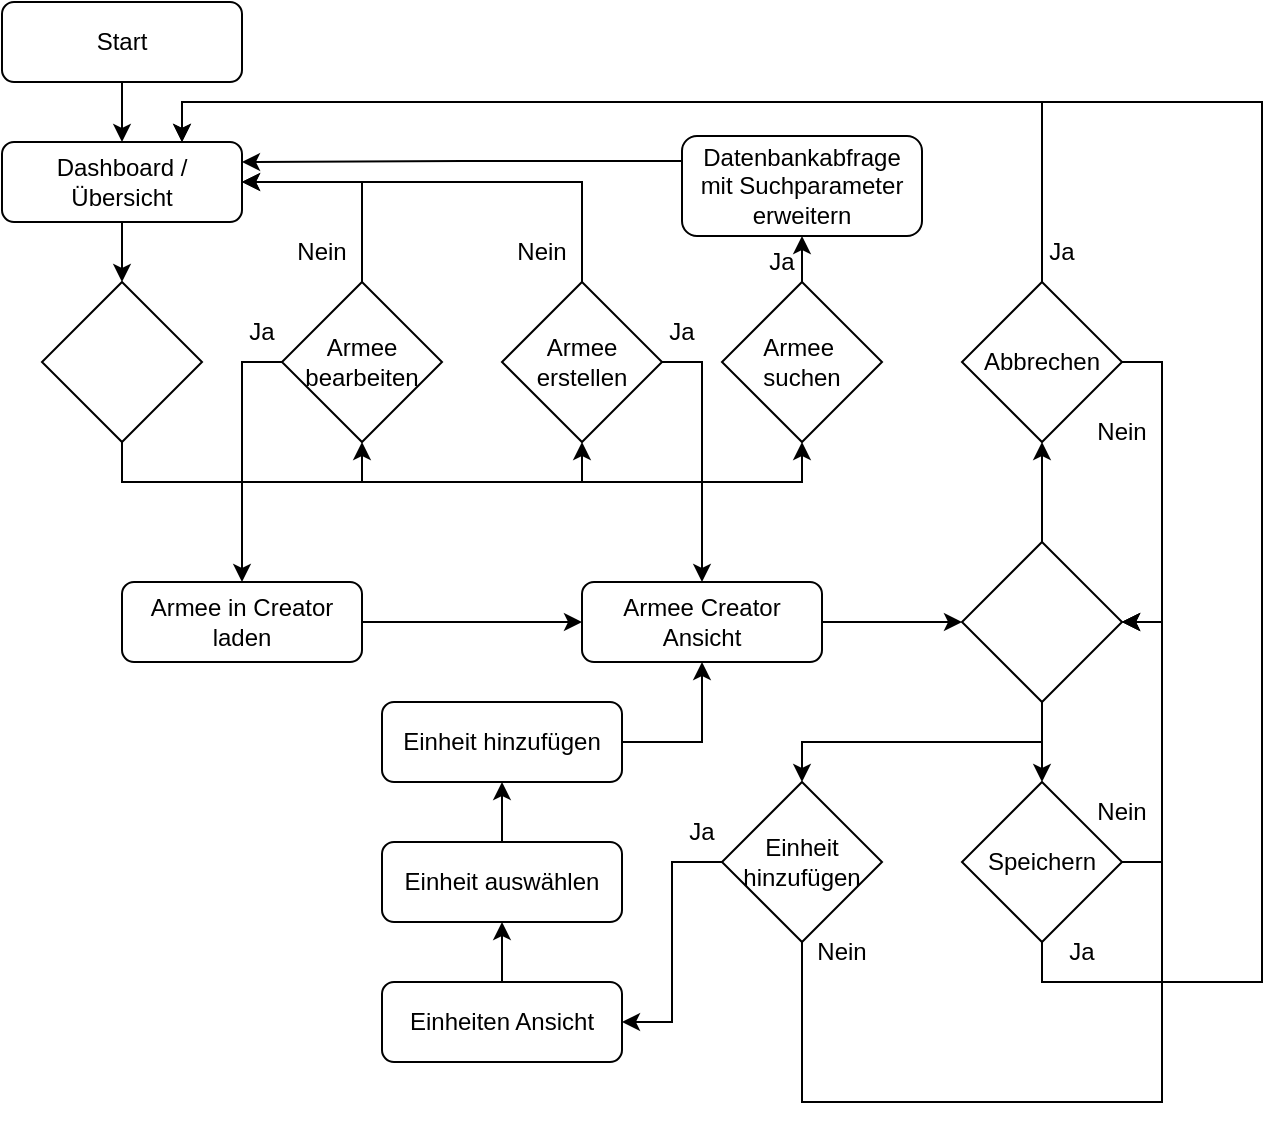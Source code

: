 <mxfile version="22.0.4" type="device">
  <diagram id="C5RBs43oDa-KdzZeNtuy" name="Page-1">
    <mxGraphModel dx="989" dy="527" grid="1" gridSize="10" guides="1" tooltips="1" connect="1" arrows="1" fold="1" page="1" pageScale="1" pageWidth="827" pageHeight="1169" math="0" shadow="0">
      <root>
        <mxCell id="WIyWlLk6GJQsqaUBKTNV-0" />
        <mxCell id="WIyWlLk6GJQsqaUBKTNV-1" parent="WIyWlLk6GJQsqaUBKTNV-0" />
        <mxCell id="8wObXkx3-vW0UOG89S4S-2" style="edgeStyle=orthogonalEdgeStyle;rounded=0;orthogonalLoop=1;jettySize=auto;html=1;exitX=0.5;exitY=1;exitDx=0;exitDy=0;entryX=0.5;entryY=0;entryDx=0;entryDy=0;" edge="1" parent="WIyWlLk6GJQsqaUBKTNV-1" source="WIyWlLk6GJQsqaUBKTNV-3" target="8wObXkx3-vW0UOG89S4S-1">
          <mxGeometry relative="1" as="geometry" />
        </mxCell>
        <mxCell id="WIyWlLk6GJQsqaUBKTNV-3" value="Start" style="rounded=1;whiteSpace=wrap;html=1;fontSize=12;glass=0;strokeWidth=1;shadow=0;" parent="WIyWlLk6GJQsqaUBKTNV-1" vertex="1">
          <mxGeometry x="40" y="40" width="120" height="40" as="geometry" />
        </mxCell>
        <mxCell id="8wObXkx3-vW0UOG89S4S-5" style="edgeStyle=orthogonalEdgeStyle;rounded=0;orthogonalLoop=1;jettySize=auto;html=1;exitX=0.5;exitY=1;exitDx=0;exitDy=0;" edge="1" parent="WIyWlLk6GJQsqaUBKTNV-1" source="8wObXkx3-vW0UOG89S4S-1" target="8wObXkx3-vW0UOG89S4S-4">
          <mxGeometry relative="1" as="geometry" />
        </mxCell>
        <mxCell id="8wObXkx3-vW0UOG89S4S-1" value="Dashboard / Übersicht" style="rounded=1;whiteSpace=wrap;html=1;fontSize=12;glass=0;strokeWidth=1;shadow=0;" vertex="1" parent="WIyWlLk6GJQsqaUBKTNV-1">
          <mxGeometry x="40" y="110" width="120" height="40" as="geometry" />
        </mxCell>
        <mxCell id="8wObXkx3-vW0UOG89S4S-21" style="edgeStyle=orthogonalEdgeStyle;rounded=0;orthogonalLoop=1;jettySize=auto;html=1;exitX=0.5;exitY=1;exitDx=0;exitDy=0;entryX=0.5;entryY=1;entryDx=0;entryDy=0;" edge="1" parent="WIyWlLk6GJQsqaUBKTNV-1" source="8wObXkx3-vW0UOG89S4S-4" target="8wObXkx3-vW0UOG89S4S-8">
          <mxGeometry relative="1" as="geometry" />
        </mxCell>
        <mxCell id="8wObXkx3-vW0UOG89S4S-22" style="edgeStyle=orthogonalEdgeStyle;rounded=0;orthogonalLoop=1;jettySize=auto;html=1;exitX=0.5;exitY=1;exitDx=0;exitDy=0;entryX=0.5;entryY=1;entryDx=0;entryDy=0;" edge="1" parent="WIyWlLk6GJQsqaUBKTNV-1" source="8wObXkx3-vW0UOG89S4S-4" target="8wObXkx3-vW0UOG89S4S-14">
          <mxGeometry relative="1" as="geometry" />
        </mxCell>
        <mxCell id="8wObXkx3-vW0UOG89S4S-26" style="edgeStyle=orthogonalEdgeStyle;rounded=0;orthogonalLoop=1;jettySize=auto;html=1;exitX=0.5;exitY=1;exitDx=0;exitDy=0;entryX=0.5;entryY=1;entryDx=0;entryDy=0;" edge="1" parent="WIyWlLk6GJQsqaUBKTNV-1" source="8wObXkx3-vW0UOG89S4S-4" target="8wObXkx3-vW0UOG89S4S-25">
          <mxGeometry relative="1" as="geometry" />
        </mxCell>
        <mxCell id="8wObXkx3-vW0UOG89S4S-4" value="" style="rhombus;whiteSpace=wrap;html=1;" vertex="1" parent="WIyWlLk6GJQsqaUBKTNV-1">
          <mxGeometry x="60" y="180" width="80" height="80" as="geometry" />
        </mxCell>
        <mxCell id="8wObXkx3-vW0UOG89S4S-13" style="edgeStyle=orthogonalEdgeStyle;rounded=0;orthogonalLoop=1;jettySize=auto;html=1;exitX=0.5;exitY=0;exitDx=0;exitDy=0;entryX=1;entryY=0.5;entryDx=0;entryDy=0;" edge="1" parent="WIyWlLk6GJQsqaUBKTNV-1" source="8wObXkx3-vW0UOG89S4S-8" target="8wObXkx3-vW0UOG89S4S-1">
          <mxGeometry relative="1" as="geometry" />
        </mxCell>
        <mxCell id="8wObXkx3-vW0UOG89S4S-42" style="edgeStyle=orthogonalEdgeStyle;rounded=0;orthogonalLoop=1;jettySize=auto;html=1;exitX=0;exitY=0.5;exitDx=0;exitDy=0;entryX=0.5;entryY=0;entryDx=0;entryDy=0;" edge="1" parent="WIyWlLk6GJQsqaUBKTNV-1" source="8wObXkx3-vW0UOG89S4S-8" target="8wObXkx3-vW0UOG89S4S-39">
          <mxGeometry relative="1" as="geometry" />
        </mxCell>
        <mxCell id="8wObXkx3-vW0UOG89S4S-8" value="Armee bearbeiten" style="rhombus;whiteSpace=wrap;html=1;" vertex="1" parent="WIyWlLk6GJQsqaUBKTNV-1">
          <mxGeometry x="180" y="180" width="80" height="80" as="geometry" />
        </mxCell>
        <mxCell id="8wObXkx3-vW0UOG89S4S-12" value="Nein" style="text;html=1;strokeColor=none;fillColor=none;align=center;verticalAlign=middle;whiteSpace=wrap;rounded=0;" vertex="1" parent="WIyWlLk6GJQsqaUBKTNV-1">
          <mxGeometry x="170" y="150" width="60" height="30" as="geometry" />
        </mxCell>
        <mxCell id="8wObXkx3-vW0UOG89S4S-23" style="edgeStyle=orthogonalEdgeStyle;rounded=0;orthogonalLoop=1;jettySize=auto;html=1;exitX=0.5;exitY=0;exitDx=0;exitDy=0;entryX=1;entryY=0.5;entryDx=0;entryDy=0;" edge="1" parent="WIyWlLk6GJQsqaUBKTNV-1" source="8wObXkx3-vW0UOG89S4S-14" target="8wObXkx3-vW0UOG89S4S-1">
          <mxGeometry relative="1" as="geometry" />
        </mxCell>
        <mxCell id="8wObXkx3-vW0UOG89S4S-44" style="edgeStyle=orthogonalEdgeStyle;rounded=0;orthogonalLoop=1;jettySize=auto;html=1;exitX=1;exitY=0.5;exitDx=0;exitDy=0;entryX=0.5;entryY=0;entryDx=0;entryDy=0;" edge="1" parent="WIyWlLk6GJQsqaUBKTNV-1" source="8wObXkx3-vW0UOG89S4S-14" target="8wObXkx3-vW0UOG89S4S-43">
          <mxGeometry relative="1" as="geometry" />
        </mxCell>
        <mxCell id="8wObXkx3-vW0UOG89S4S-14" value="Armee erstellen" style="rhombus;whiteSpace=wrap;html=1;" vertex="1" parent="WIyWlLk6GJQsqaUBKTNV-1">
          <mxGeometry x="290" y="180" width="80" height="80" as="geometry" />
        </mxCell>
        <mxCell id="8wObXkx3-vW0UOG89S4S-24" value="Nein" style="text;html=1;strokeColor=none;fillColor=none;align=center;verticalAlign=middle;whiteSpace=wrap;rounded=0;" vertex="1" parent="WIyWlLk6GJQsqaUBKTNV-1">
          <mxGeometry x="280" y="150" width="60" height="30" as="geometry" />
        </mxCell>
        <mxCell id="8wObXkx3-vW0UOG89S4S-33" style="edgeStyle=orthogonalEdgeStyle;rounded=0;orthogonalLoop=1;jettySize=auto;html=1;exitX=0.5;exitY=0;exitDx=0;exitDy=0;entryX=0.5;entryY=1;entryDx=0;entryDy=0;" edge="1" parent="WIyWlLk6GJQsqaUBKTNV-1" source="8wObXkx3-vW0UOG89S4S-25" target="8wObXkx3-vW0UOG89S4S-31">
          <mxGeometry relative="1" as="geometry" />
        </mxCell>
        <mxCell id="8wObXkx3-vW0UOG89S4S-25" value="Armee&amp;nbsp; suchen" style="rhombus;whiteSpace=wrap;html=1;" vertex="1" parent="WIyWlLk6GJQsqaUBKTNV-1">
          <mxGeometry x="400" y="180" width="80" height="80" as="geometry" />
        </mxCell>
        <mxCell id="8wObXkx3-vW0UOG89S4S-28" value="Ja" style="text;html=1;strokeColor=none;fillColor=none;align=center;verticalAlign=middle;whiteSpace=wrap;rounded=0;" vertex="1" parent="WIyWlLk6GJQsqaUBKTNV-1">
          <mxGeometry x="400" y="155" width="60" height="30" as="geometry" />
        </mxCell>
        <mxCell id="8wObXkx3-vW0UOG89S4S-36" style="edgeStyle=orthogonalEdgeStyle;rounded=0;orthogonalLoop=1;jettySize=auto;html=1;exitX=0;exitY=0.25;exitDx=0;exitDy=0;entryX=1;entryY=0.25;entryDx=0;entryDy=0;" edge="1" parent="WIyWlLk6GJQsqaUBKTNV-1" source="8wObXkx3-vW0UOG89S4S-31" target="8wObXkx3-vW0UOG89S4S-1">
          <mxGeometry relative="1" as="geometry" />
        </mxCell>
        <mxCell id="8wObXkx3-vW0UOG89S4S-31" value="Datenbankabfrage mit Suchparameter erweitern" style="rounded=1;whiteSpace=wrap;html=1;fontSize=12;glass=0;strokeWidth=1;shadow=0;" vertex="1" parent="WIyWlLk6GJQsqaUBKTNV-1">
          <mxGeometry x="380" y="107" width="120" height="50" as="geometry" />
        </mxCell>
        <mxCell id="8wObXkx3-vW0UOG89S4S-46" style="edgeStyle=orthogonalEdgeStyle;rounded=0;orthogonalLoop=1;jettySize=auto;html=1;exitX=1;exitY=0.5;exitDx=0;exitDy=0;entryX=0;entryY=0.5;entryDx=0;entryDy=0;" edge="1" parent="WIyWlLk6GJQsqaUBKTNV-1" source="8wObXkx3-vW0UOG89S4S-39" target="8wObXkx3-vW0UOG89S4S-43">
          <mxGeometry relative="1" as="geometry" />
        </mxCell>
        <mxCell id="8wObXkx3-vW0UOG89S4S-39" value="Armee in Creator laden" style="rounded=1;whiteSpace=wrap;html=1;fontSize=12;glass=0;strokeWidth=1;shadow=0;" vertex="1" parent="WIyWlLk6GJQsqaUBKTNV-1">
          <mxGeometry x="100" y="330" width="120" height="40" as="geometry" />
        </mxCell>
        <mxCell id="8wObXkx3-vW0UOG89S4S-41" value="Ja" style="text;html=1;strokeColor=none;fillColor=none;align=center;verticalAlign=middle;whiteSpace=wrap;rounded=0;" vertex="1" parent="WIyWlLk6GJQsqaUBKTNV-1">
          <mxGeometry x="140" y="190" width="60" height="30" as="geometry" />
        </mxCell>
        <mxCell id="8wObXkx3-vW0UOG89S4S-53" style="edgeStyle=orthogonalEdgeStyle;rounded=0;orthogonalLoop=1;jettySize=auto;html=1;exitX=1;exitY=0.5;exitDx=0;exitDy=0;entryX=0;entryY=0.5;entryDx=0;entryDy=0;" edge="1" parent="WIyWlLk6GJQsqaUBKTNV-1" source="8wObXkx3-vW0UOG89S4S-43" target="8wObXkx3-vW0UOG89S4S-51">
          <mxGeometry relative="1" as="geometry" />
        </mxCell>
        <mxCell id="8wObXkx3-vW0UOG89S4S-43" value="Armee Creator Ansicht" style="rounded=1;whiteSpace=wrap;html=1;fontSize=12;glass=0;strokeWidth=1;shadow=0;" vertex="1" parent="WIyWlLk6GJQsqaUBKTNV-1">
          <mxGeometry x="330" y="330" width="120" height="40" as="geometry" />
        </mxCell>
        <mxCell id="8wObXkx3-vW0UOG89S4S-45" value="Ja" style="text;html=1;strokeColor=none;fillColor=none;align=center;verticalAlign=middle;whiteSpace=wrap;rounded=0;" vertex="1" parent="WIyWlLk6GJQsqaUBKTNV-1">
          <mxGeometry x="350" y="190" width="60" height="30" as="geometry" />
        </mxCell>
        <mxCell id="8wObXkx3-vW0UOG89S4S-56" style="edgeStyle=orthogonalEdgeStyle;rounded=0;orthogonalLoop=1;jettySize=auto;html=1;exitX=0.5;exitY=1;exitDx=0;exitDy=0;entryX=0.5;entryY=0;entryDx=0;entryDy=0;" edge="1" parent="WIyWlLk6GJQsqaUBKTNV-1" source="8wObXkx3-vW0UOG89S4S-51" target="8wObXkx3-vW0UOG89S4S-55">
          <mxGeometry relative="1" as="geometry" />
        </mxCell>
        <mxCell id="8wObXkx3-vW0UOG89S4S-63" style="edgeStyle=orthogonalEdgeStyle;rounded=0;orthogonalLoop=1;jettySize=auto;html=1;exitX=0.5;exitY=1;exitDx=0;exitDy=0;entryX=0.5;entryY=0;entryDx=0;entryDy=0;" edge="1" parent="WIyWlLk6GJQsqaUBKTNV-1" source="8wObXkx3-vW0UOG89S4S-51" target="8wObXkx3-vW0UOG89S4S-62">
          <mxGeometry relative="1" as="geometry" />
        </mxCell>
        <mxCell id="8wObXkx3-vW0UOG89S4S-67" style="edgeStyle=orthogonalEdgeStyle;rounded=0;orthogonalLoop=1;jettySize=auto;html=1;exitX=0.5;exitY=0;exitDx=0;exitDy=0;entryX=0.5;entryY=1;entryDx=0;entryDy=0;" edge="1" parent="WIyWlLk6GJQsqaUBKTNV-1" source="8wObXkx3-vW0UOG89S4S-51" target="8wObXkx3-vW0UOG89S4S-66">
          <mxGeometry relative="1" as="geometry" />
        </mxCell>
        <mxCell id="8wObXkx3-vW0UOG89S4S-51" value="" style="rhombus;whiteSpace=wrap;html=1;" vertex="1" parent="WIyWlLk6GJQsqaUBKTNV-1">
          <mxGeometry x="520" y="310" width="80" height="80" as="geometry" />
        </mxCell>
        <mxCell id="8wObXkx3-vW0UOG89S4S-57" style="edgeStyle=orthogonalEdgeStyle;rounded=0;orthogonalLoop=1;jettySize=auto;html=1;exitX=1;exitY=0.5;exitDx=0;exitDy=0;entryX=1;entryY=0.5;entryDx=0;entryDy=0;" edge="1" parent="WIyWlLk6GJQsqaUBKTNV-1" source="8wObXkx3-vW0UOG89S4S-55" target="8wObXkx3-vW0UOG89S4S-51">
          <mxGeometry relative="1" as="geometry" />
        </mxCell>
        <mxCell id="8wObXkx3-vW0UOG89S4S-61" style="edgeStyle=orthogonalEdgeStyle;rounded=0;orthogonalLoop=1;jettySize=auto;html=1;exitX=0.5;exitY=1;exitDx=0;exitDy=0;entryX=0.75;entryY=0;entryDx=0;entryDy=0;" edge="1" parent="WIyWlLk6GJQsqaUBKTNV-1" source="8wObXkx3-vW0UOG89S4S-55" target="8wObXkx3-vW0UOG89S4S-1">
          <mxGeometry relative="1" as="geometry">
            <Array as="points">
              <mxPoint x="560" y="530" />
              <mxPoint x="670" y="530" />
              <mxPoint x="670" y="90" />
              <mxPoint x="130" y="90" />
            </Array>
          </mxGeometry>
        </mxCell>
        <mxCell id="8wObXkx3-vW0UOG89S4S-55" value="Speichern" style="rhombus;whiteSpace=wrap;html=1;" vertex="1" parent="WIyWlLk6GJQsqaUBKTNV-1">
          <mxGeometry x="520" y="430" width="80" height="80" as="geometry" />
        </mxCell>
        <mxCell id="8wObXkx3-vW0UOG89S4S-58" value="Nein" style="text;html=1;strokeColor=none;fillColor=none;align=center;verticalAlign=middle;whiteSpace=wrap;rounded=0;" vertex="1" parent="WIyWlLk6GJQsqaUBKTNV-1">
          <mxGeometry x="570" y="430" width="60" height="30" as="geometry" />
        </mxCell>
        <mxCell id="8wObXkx3-vW0UOG89S4S-60" value="Ja" style="text;html=1;strokeColor=none;fillColor=none;align=center;verticalAlign=middle;whiteSpace=wrap;rounded=0;" vertex="1" parent="WIyWlLk6GJQsqaUBKTNV-1">
          <mxGeometry x="550" y="500" width="60" height="30" as="geometry" />
        </mxCell>
        <mxCell id="8wObXkx3-vW0UOG89S4S-73" style="edgeStyle=orthogonalEdgeStyle;rounded=0;orthogonalLoop=1;jettySize=auto;html=1;exitX=0;exitY=0.5;exitDx=0;exitDy=0;entryX=1;entryY=0.5;entryDx=0;entryDy=0;" edge="1" parent="WIyWlLk6GJQsqaUBKTNV-1" source="8wObXkx3-vW0UOG89S4S-62" target="8wObXkx3-vW0UOG89S4S-65">
          <mxGeometry relative="1" as="geometry" />
        </mxCell>
        <mxCell id="8wObXkx3-vW0UOG89S4S-75" style="edgeStyle=orthogonalEdgeStyle;rounded=0;orthogonalLoop=1;jettySize=auto;html=1;exitX=0.5;exitY=1;exitDx=0;exitDy=0;entryX=1;entryY=0.5;entryDx=0;entryDy=0;" edge="1" parent="WIyWlLk6GJQsqaUBKTNV-1" source="8wObXkx3-vW0UOG89S4S-62" target="8wObXkx3-vW0UOG89S4S-51">
          <mxGeometry relative="1" as="geometry">
            <Array as="points">
              <mxPoint x="440" y="590" />
              <mxPoint x="620" y="590" />
              <mxPoint x="620" y="350" />
            </Array>
          </mxGeometry>
        </mxCell>
        <mxCell id="8wObXkx3-vW0UOG89S4S-62" value="Einheit hinzufügen" style="rhombus;whiteSpace=wrap;html=1;" vertex="1" parent="WIyWlLk6GJQsqaUBKTNV-1">
          <mxGeometry x="400" y="430" width="80" height="80" as="geometry" />
        </mxCell>
        <mxCell id="8wObXkx3-vW0UOG89S4S-84" style="edgeStyle=orthogonalEdgeStyle;rounded=0;orthogonalLoop=1;jettySize=auto;html=1;exitX=0.5;exitY=0;exitDx=0;exitDy=0;entryX=0.5;entryY=1;entryDx=0;entryDy=0;" edge="1" parent="WIyWlLk6GJQsqaUBKTNV-1" source="8wObXkx3-vW0UOG89S4S-65" target="8wObXkx3-vW0UOG89S4S-83">
          <mxGeometry relative="1" as="geometry" />
        </mxCell>
        <mxCell id="8wObXkx3-vW0UOG89S4S-65" value="Einheiten Ansicht" style="rounded=1;whiteSpace=wrap;html=1;fontSize=12;glass=0;strokeWidth=1;shadow=0;" vertex="1" parent="WIyWlLk6GJQsqaUBKTNV-1">
          <mxGeometry x="230" y="530" width="120" height="40" as="geometry" />
        </mxCell>
        <mxCell id="8wObXkx3-vW0UOG89S4S-68" style="edgeStyle=orthogonalEdgeStyle;rounded=0;orthogonalLoop=1;jettySize=auto;html=1;exitX=1;exitY=0.5;exitDx=0;exitDy=0;entryX=1;entryY=0.5;entryDx=0;entryDy=0;" edge="1" parent="WIyWlLk6GJQsqaUBKTNV-1" source="8wObXkx3-vW0UOG89S4S-66" target="8wObXkx3-vW0UOG89S4S-51">
          <mxGeometry relative="1" as="geometry" />
        </mxCell>
        <mxCell id="8wObXkx3-vW0UOG89S4S-71" style="edgeStyle=orthogonalEdgeStyle;rounded=0;orthogonalLoop=1;jettySize=auto;html=1;exitX=0.5;exitY=0;exitDx=0;exitDy=0;entryX=0.75;entryY=0;entryDx=0;entryDy=0;" edge="1" parent="WIyWlLk6GJQsqaUBKTNV-1" source="8wObXkx3-vW0UOG89S4S-66" target="8wObXkx3-vW0UOG89S4S-1">
          <mxGeometry relative="1" as="geometry" />
        </mxCell>
        <mxCell id="8wObXkx3-vW0UOG89S4S-66" value="Abbrechen" style="rhombus;whiteSpace=wrap;html=1;" vertex="1" parent="WIyWlLk6GJQsqaUBKTNV-1">
          <mxGeometry x="520" y="180" width="80" height="80" as="geometry" />
        </mxCell>
        <mxCell id="8wObXkx3-vW0UOG89S4S-69" value="Nein" style="text;html=1;strokeColor=none;fillColor=none;align=center;verticalAlign=middle;whiteSpace=wrap;rounded=0;" vertex="1" parent="WIyWlLk6GJQsqaUBKTNV-1">
          <mxGeometry x="570" y="240" width="60" height="30" as="geometry" />
        </mxCell>
        <mxCell id="8wObXkx3-vW0UOG89S4S-72" value="Ja" style="text;html=1;strokeColor=none;fillColor=none;align=center;verticalAlign=middle;whiteSpace=wrap;rounded=0;" vertex="1" parent="WIyWlLk6GJQsqaUBKTNV-1">
          <mxGeometry x="540" y="150" width="60" height="30" as="geometry" />
        </mxCell>
        <mxCell id="8wObXkx3-vW0UOG89S4S-74" value="Ja" style="text;html=1;strokeColor=none;fillColor=none;align=center;verticalAlign=middle;whiteSpace=wrap;rounded=0;" vertex="1" parent="WIyWlLk6GJQsqaUBKTNV-1">
          <mxGeometry x="360" y="440" width="60" height="30" as="geometry" />
        </mxCell>
        <mxCell id="8wObXkx3-vW0UOG89S4S-76" value="Nein" style="text;html=1;strokeColor=none;fillColor=none;align=center;verticalAlign=middle;whiteSpace=wrap;rounded=0;" vertex="1" parent="WIyWlLk6GJQsqaUBKTNV-1">
          <mxGeometry x="430" y="500" width="60" height="30" as="geometry" />
        </mxCell>
        <mxCell id="8wObXkx3-vW0UOG89S4S-86" style="edgeStyle=orthogonalEdgeStyle;rounded=0;orthogonalLoop=1;jettySize=auto;html=1;exitX=0.5;exitY=0;exitDx=0;exitDy=0;entryX=0.5;entryY=1;entryDx=0;entryDy=0;" edge="1" parent="WIyWlLk6GJQsqaUBKTNV-1" source="8wObXkx3-vW0UOG89S4S-83" target="8wObXkx3-vW0UOG89S4S-85">
          <mxGeometry relative="1" as="geometry" />
        </mxCell>
        <mxCell id="8wObXkx3-vW0UOG89S4S-83" value="Einheit auswählen" style="rounded=1;whiteSpace=wrap;html=1;fontSize=12;glass=0;strokeWidth=1;shadow=0;" vertex="1" parent="WIyWlLk6GJQsqaUBKTNV-1">
          <mxGeometry x="230" y="460" width="120" height="40" as="geometry" />
        </mxCell>
        <mxCell id="8wObXkx3-vW0UOG89S4S-87" style="edgeStyle=orthogonalEdgeStyle;rounded=0;orthogonalLoop=1;jettySize=auto;html=1;exitX=1;exitY=0.5;exitDx=0;exitDy=0;entryX=0.5;entryY=1;entryDx=0;entryDy=0;" edge="1" parent="WIyWlLk6GJQsqaUBKTNV-1" source="8wObXkx3-vW0UOG89S4S-85" target="8wObXkx3-vW0UOG89S4S-43">
          <mxGeometry relative="1" as="geometry" />
        </mxCell>
        <mxCell id="8wObXkx3-vW0UOG89S4S-85" value="Einheit hinzufügen" style="rounded=1;whiteSpace=wrap;html=1;fontSize=12;glass=0;strokeWidth=1;shadow=0;" vertex="1" parent="WIyWlLk6GJQsqaUBKTNV-1">
          <mxGeometry x="230" y="390" width="120" height="40" as="geometry" />
        </mxCell>
      </root>
    </mxGraphModel>
  </diagram>
</mxfile>
